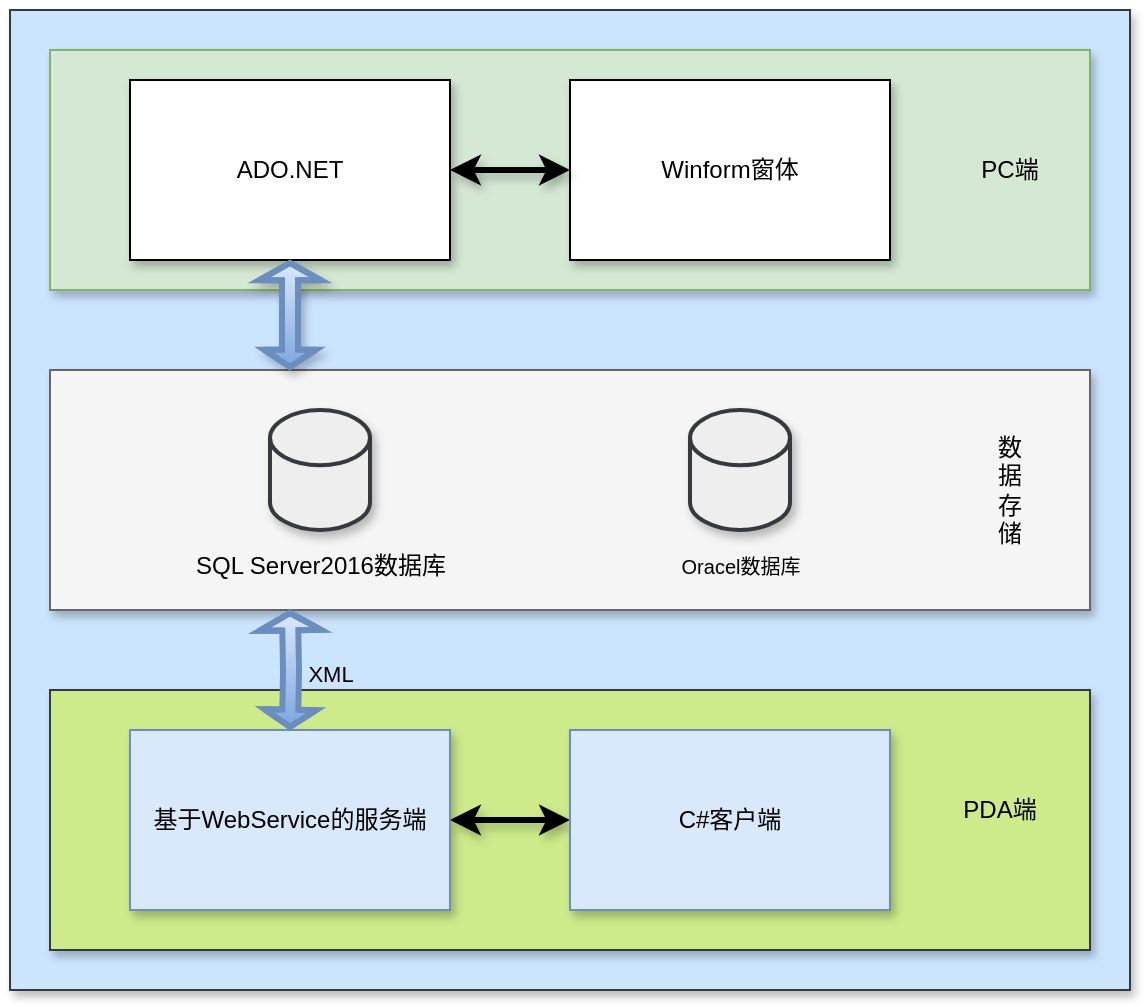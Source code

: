<mxfile version="22.1.18" type="github">
  <diagram name="第 1 页" id="mNgcgmbKDLRNNYd37wwF">
    <mxGraphModel dx="1173" dy="665" grid="1" gridSize="10" guides="0" tooltips="1" connect="1" arrows="1" fold="1" page="1" pageScale="1" pageWidth="827" pageHeight="1169" math="0" shadow="0">
      <root>
        <mxCell id="0" />
        <mxCell id="1" parent="0" />
        <mxCell id="sevxCLmrLz2VCmdMu4l4-1" value="" style="whiteSpace=wrap;html=1;fillColor=#cce5ff;strokeColor=#36393d;shadow=1;" vertex="1" parent="1">
          <mxGeometry x="120" y="180" width="560" height="490" as="geometry" />
        </mxCell>
        <mxCell id="sevxCLmrLz2VCmdMu4l4-2" value="" style="rounded=0;whiteSpace=wrap;html=1;fillColor=#d5e8d4;strokeColor=#82b366;labelBackgroundColor=none;fontColor=default;shadow=1;" vertex="1" parent="1">
          <mxGeometry x="140" y="200" width="520" height="120" as="geometry" />
        </mxCell>
        <mxCell id="sevxCLmrLz2VCmdMu4l4-3" value="Winform窗体" style="rounded=0;whiteSpace=wrap;html=1;labelBackgroundColor=none;fontColor=default;shadow=1;" vertex="1" parent="1">
          <mxGeometry x="400" y="215" width="160" height="90" as="geometry" />
        </mxCell>
        <mxCell id="sevxCLmrLz2VCmdMu4l4-36" style="edgeStyle=orthogonalEdgeStyle;rounded=0;orthogonalLoop=1;jettySize=auto;html=1;startArrow=classic;startFill=1;strokeWidth=3;labelBackgroundColor=none;fontColor=default;shadow=1;" edge="1" parent="1" source="sevxCLmrLz2VCmdMu4l4-5" target="sevxCLmrLz2VCmdMu4l4-3">
          <mxGeometry relative="1" as="geometry" />
        </mxCell>
        <mxCell id="sevxCLmrLz2VCmdMu4l4-5" value=" ADO.NET" style="rounded=0;whiteSpace=wrap;html=1;labelBackgroundColor=none;fontColor=default;shadow=1;" vertex="1" parent="1">
          <mxGeometry x="180" y="215" width="160" height="90" as="geometry" />
        </mxCell>
        <mxCell id="sevxCLmrLz2VCmdMu4l4-7" value="" style="rounded=0;whiteSpace=wrap;html=1;fillColor=#f5f5f5;strokeColor=#666666;labelBackgroundColor=none;fontColor=#333333;shadow=1;" vertex="1" parent="1">
          <mxGeometry x="140" y="360" width="520" height="120" as="geometry" />
        </mxCell>
        <mxCell id="sevxCLmrLz2VCmdMu4l4-17" value="&lt;font style=&quot;font-weight: normal; font-size: 12px;&quot;&gt;SQL Server2016数据库&lt;/font&gt;" style="shape=mxgraph.cisco.storage.relational_database;sketch=0;html=1;pointerEvents=1;dashed=0;fillColor=#eeeeee;strokeColor=#36393d;strokeWidth=2;verticalLabelPosition=bottom;verticalAlign=top;align=center;outlineConnect=0;fontSize=16;fontStyle=1;labelBackgroundColor=none;fontColor=default;shadow=1;" vertex="1" parent="1">
          <mxGeometry x="250" y="380" width="50" height="60" as="geometry" />
        </mxCell>
        <mxCell id="sevxCLmrLz2VCmdMu4l4-20" value="" style="rounded=0;whiteSpace=wrap;html=1;fillColor=#cdeb8b;strokeColor=#36393d;shadow=1;" vertex="1" parent="1">
          <mxGeometry x="140" y="520" width="520" height="130" as="geometry" />
        </mxCell>
        <mxCell id="sevxCLmrLz2VCmdMu4l4-39" style="edgeStyle=orthogonalEdgeStyle;rounded=0;orthogonalLoop=1;jettySize=auto;html=1;startArrow=classic;startFill=1;strokeWidth=3;shadow=1;" edge="1" parent="1" source="sevxCLmrLz2VCmdMu4l4-21" target="sevxCLmrLz2VCmdMu4l4-22">
          <mxGeometry relative="1" as="geometry" />
        </mxCell>
        <mxCell id="sevxCLmrLz2VCmdMu4l4-21" value="基于WebService的服务端" style="rounded=0;whiteSpace=wrap;html=1;fillColor=#dae8fc;strokeColor=#6c8ebf;shadow=1;" vertex="1" parent="1">
          <mxGeometry x="180" y="540" width="160" height="90" as="geometry" />
        </mxCell>
        <mxCell id="sevxCLmrLz2VCmdMu4l4-22" value="C#客户端" style="rounded=0;whiteSpace=wrap;html=1;fillColor=#dae8fc;strokeColor=#6c8ebf;shadow=1;" vertex="1" parent="1">
          <mxGeometry x="400" y="540" width="160" height="90" as="geometry" />
        </mxCell>
        <mxCell id="sevxCLmrLz2VCmdMu4l4-23" value="PC端" style="text;html=1;strokeColor=none;fillColor=none;align=center;verticalAlign=middle;whiteSpace=wrap;rounded=0;labelBackgroundColor=none;fontColor=default;shadow=1;" vertex="1" parent="1">
          <mxGeometry x="600" y="210" width="40" height="100" as="geometry" />
        </mxCell>
        <mxCell id="sevxCLmrLz2VCmdMu4l4-24" value="数据存储" style="text;html=1;strokeColor=none;fillColor=none;align=center;verticalAlign=middle;whiteSpace=wrap;rounded=0;labelBackgroundColor=none;fontColor=default;shadow=1;" vertex="1" parent="1">
          <mxGeometry x="610" y="370" width="20" height="100" as="geometry" />
        </mxCell>
        <mxCell id="sevxCLmrLz2VCmdMu4l4-25" value="PDA端" style="text;html=1;strokeColor=none;fillColor=none;align=center;verticalAlign=middle;whiteSpace=wrap;rounded=0;shadow=1;" vertex="1" parent="1">
          <mxGeometry x="590" y="530" width="50" height="100" as="geometry" />
        </mxCell>
        <mxCell id="sevxCLmrLz2VCmdMu4l4-30" value="&lt;font size=&quot;1&quot;&gt;&lt;span style=&quot;font-weight: 400;&quot;&gt;Oracel数据库&lt;/span&gt;&lt;/font&gt;" style="shape=mxgraph.cisco.storage.relational_database;sketch=0;html=1;pointerEvents=1;dashed=0;fillColor=#eeeeee;strokeColor=#36393d;strokeWidth=2;verticalLabelPosition=bottom;verticalAlign=top;align=center;outlineConnect=0;fontSize=16;fontStyle=1;labelBackgroundColor=none;fontColor=default;shadow=1;" vertex="1" parent="1">
          <mxGeometry x="460" y="380" width="50" height="60" as="geometry" />
        </mxCell>
        <mxCell id="sevxCLmrLz2VCmdMu4l4-37" style="edgeStyle=orthogonalEdgeStyle;rounded=0;orthogonalLoop=1;jettySize=auto;html=1;startArrow=classic;startFill=1;shape=flexArrow;width=6;startSize=1.89;endSize=1.89;strokeWidth=3;endWidth=15;fillColor=#dae8fc;strokeColor=#6c8ebf;gradientColor=#7ea6e0;labelBackgroundColor=none;fontColor=default;shadow=1;" edge="1" parent="1" source="sevxCLmrLz2VCmdMu4l4-5">
          <mxGeometry relative="1" as="geometry">
            <mxPoint x="260" y="360" as="targetPoint" />
          </mxGeometry>
        </mxCell>
        <mxCell id="sevxCLmrLz2VCmdMu4l4-38" style="edgeStyle=orthogonalEdgeStyle;rounded=0;orthogonalLoop=1;jettySize=auto;html=1;startArrow=classic;startFill=1;shape=flexArrow;width=6;startSize=1.89;endSize=1.89;strokeWidth=3;endWidth=15;entryX=0.5;entryY=0;entryDx=0;entryDy=0;fillColor=#dae8fc;strokeColor=#6c8ebf;gradientColor=#7ea6e0;" edge="1" parent="1" target="sevxCLmrLz2VCmdMu4l4-21">
          <mxGeometry relative="1" as="geometry">
            <mxPoint x="260" y="480" as="sourcePoint" />
            <mxPoint x="260" y="535" as="targetPoint" />
          </mxGeometry>
        </mxCell>
        <mxCell id="sevxCLmrLz2VCmdMu4l4-40" value="XML" style="edgeLabel;html=1;align=center;verticalAlign=middle;resizable=0;points=[];labelBackgroundColor=none;fontColor=default;" vertex="1" connectable="0" parent="sevxCLmrLz2VCmdMu4l4-38">
          <mxGeometry x="0.052" y="-2" relative="1" as="geometry">
            <mxPoint x="22" as="offset" />
          </mxGeometry>
        </mxCell>
      </root>
    </mxGraphModel>
  </diagram>
</mxfile>
